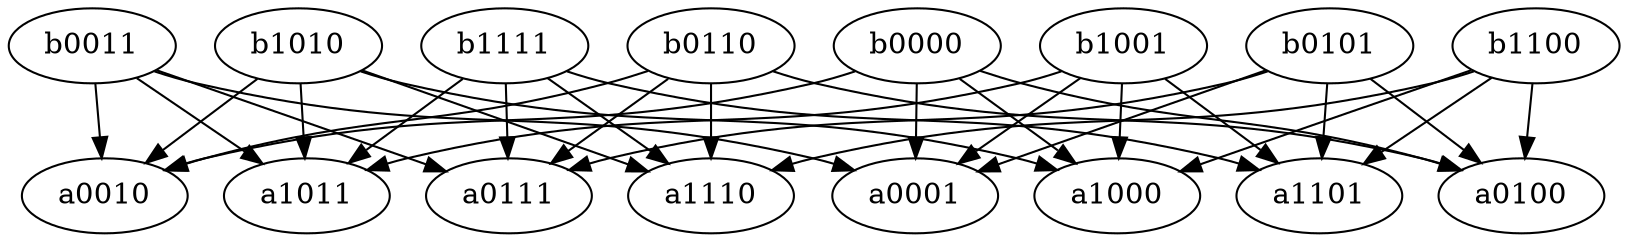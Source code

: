 digraph cube_16_scr_0001 /* seed: 61901 23471 15572 */ {
b0011 -> a0010;
b0011 -> a0001;
b0011 -> a1011;
b0011 -> a0111;
b1010 -> a0010;
b1010 -> a1110;
b1010 -> a1000;
b1010 -> a1011;
b0110 -> a0010;
b0110 -> a1110;
b0110 -> a0100;
b0110 -> a0111;
b1001 -> a0001;
b1001 -> a1000;
b1001 -> a1011;
b1001 -> a1101;
b0101 -> a0100;
b0101 -> a0001;
b0101 -> a1101;
b0101 -> a0111;
b1111 -> a1110;
b1111 -> a1011;
b1111 -> a1101;
b1111 -> a0111;
b0000 -> a0010;
b0000 -> a0100;
b0000 -> a0001;
b0000 -> a1000;
b1100 -> a1110;
b1100 -> a0100;
b1100 -> a1000;
b1100 -> a1101;
}
